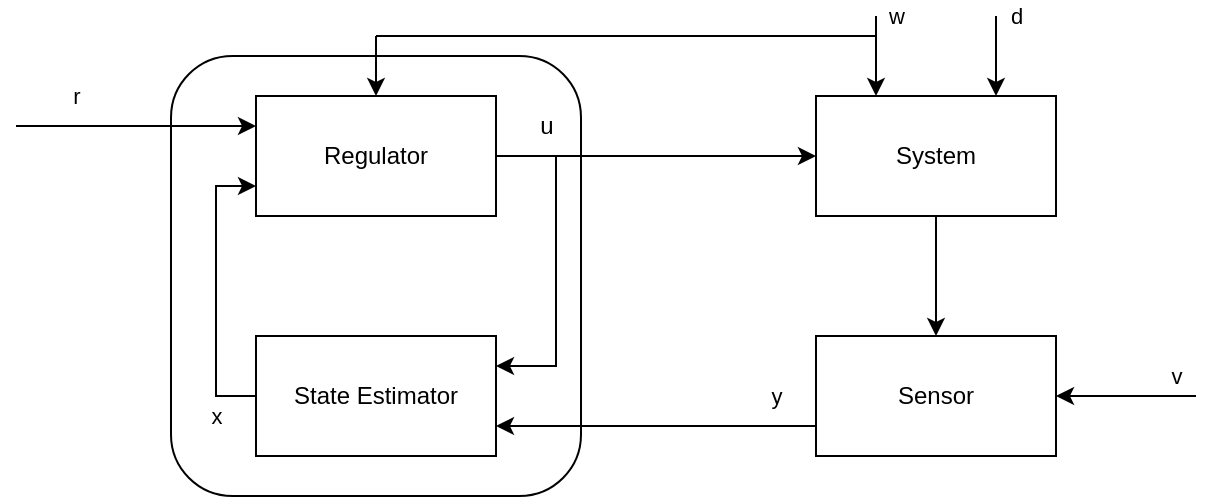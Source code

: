 <mxfile version="22.1.2" type="device">
  <diagram name="Page-1" id="bHUEA7w5ZbbaX_j9BSjd">
    <mxGraphModel dx="565" dy="342" grid="1" gridSize="10" guides="1" tooltips="1" connect="1" arrows="1" fold="1" page="1" pageScale="1" pageWidth="850" pageHeight="1100" math="0" shadow="0">
      <root>
        <mxCell id="0" />
        <mxCell id="1" parent="0" />
        <mxCell id="C2rEyAfm9G7SDzm22lbD-5" value="" style="rounded=1;whiteSpace=wrap;html=1;" vertex="1" parent="1">
          <mxGeometry x="197.5" y="220" width="205" height="220" as="geometry" />
        </mxCell>
        <mxCell id="JpSTIVJ-bI4Lpdjai9Tn-11" style="edgeStyle=orthogonalEdgeStyle;rounded=0;orthogonalLoop=1;jettySize=auto;html=1;exitX=1;exitY=0.5;exitDx=0;exitDy=0;entryX=0;entryY=0.5;entryDx=0;entryDy=0;" parent="1" source="JpSTIVJ-bI4Lpdjai9Tn-1" target="JpSTIVJ-bI4Lpdjai9Tn-3" edge="1">
          <mxGeometry relative="1" as="geometry" />
        </mxCell>
        <mxCell id="JpSTIVJ-bI4Lpdjai9Tn-12" style="edgeStyle=orthogonalEdgeStyle;rounded=0;orthogonalLoop=1;jettySize=auto;html=1;exitX=1;exitY=0.5;exitDx=0;exitDy=0;entryX=1;entryY=0.25;entryDx=0;entryDy=0;" parent="1" source="JpSTIVJ-bI4Lpdjai9Tn-1" target="JpSTIVJ-bI4Lpdjai9Tn-2" edge="1">
          <mxGeometry relative="1" as="geometry">
            <Array as="points">
              <mxPoint x="390" y="270" />
              <mxPoint x="390" y="375" />
            </Array>
          </mxGeometry>
        </mxCell>
        <mxCell id="JpSTIVJ-bI4Lpdjai9Tn-1" value="Regulator" style="rounded=0;whiteSpace=wrap;html=1;" parent="1" vertex="1">
          <mxGeometry x="240" y="240" width="120" height="60" as="geometry" />
        </mxCell>
        <mxCell id="JpSTIVJ-bI4Lpdjai9Tn-5" style="edgeStyle=orthogonalEdgeStyle;rounded=0;orthogonalLoop=1;jettySize=auto;html=1;exitX=0;exitY=0.5;exitDx=0;exitDy=0;entryX=0;entryY=0.75;entryDx=0;entryDy=0;" parent="1" source="JpSTIVJ-bI4Lpdjai9Tn-2" target="JpSTIVJ-bI4Lpdjai9Tn-1" edge="1">
          <mxGeometry relative="1" as="geometry" />
        </mxCell>
        <mxCell id="JpSTIVJ-bI4Lpdjai9Tn-18" value="x" style="edgeLabel;html=1;align=center;verticalAlign=middle;resizable=0;points=[];" parent="JpSTIVJ-bI4Lpdjai9Tn-5" vertex="1" connectable="0">
          <mxGeometry x="-0.257" y="2" relative="1" as="geometry">
            <mxPoint x="2" y="44" as="offset" />
          </mxGeometry>
        </mxCell>
        <mxCell id="JpSTIVJ-bI4Lpdjai9Tn-2" value="State Estimator" style="rounded=0;whiteSpace=wrap;html=1;" parent="1" vertex="1">
          <mxGeometry x="240" y="360" width="120" height="60" as="geometry" />
        </mxCell>
        <mxCell id="JpSTIVJ-bI4Lpdjai9Tn-7" style="edgeStyle=orthogonalEdgeStyle;rounded=0;orthogonalLoop=1;jettySize=auto;html=1;exitX=0.5;exitY=1;exitDx=0;exitDy=0;entryX=0.5;entryY=0;entryDx=0;entryDy=0;" parent="1" source="JpSTIVJ-bI4Lpdjai9Tn-3" target="JpSTIVJ-bI4Lpdjai9Tn-4" edge="1">
          <mxGeometry relative="1" as="geometry" />
        </mxCell>
        <mxCell id="JpSTIVJ-bI4Lpdjai9Tn-3" value="System" style="rounded=0;whiteSpace=wrap;html=1;" parent="1" vertex="1">
          <mxGeometry x="520" y="240" width="120" height="60" as="geometry" />
        </mxCell>
        <mxCell id="JpSTIVJ-bI4Lpdjai9Tn-13" style="edgeStyle=orthogonalEdgeStyle;rounded=0;orthogonalLoop=1;jettySize=auto;html=1;exitX=0;exitY=0.75;exitDx=0;exitDy=0;entryX=1;entryY=0.75;entryDx=0;entryDy=0;" parent="1" source="JpSTIVJ-bI4Lpdjai9Tn-4" target="JpSTIVJ-bI4Lpdjai9Tn-2" edge="1">
          <mxGeometry relative="1" as="geometry" />
        </mxCell>
        <mxCell id="JpSTIVJ-bI4Lpdjai9Tn-14" value="y" style="edgeLabel;html=1;align=center;verticalAlign=middle;resizable=0;points=[];" parent="JpSTIVJ-bI4Lpdjai9Tn-13" vertex="1" connectable="0">
          <mxGeometry x="-0.259" relative="1" as="geometry">
            <mxPoint x="39" y="-15" as="offset" />
          </mxGeometry>
        </mxCell>
        <mxCell id="JpSTIVJ-bI4Lpdjai9Tn-4" value="Sensor" style="rounded=0;whiteSpace=wrap;html=1;" parent="1" vertex="1">
          <mxGeometry x="520" y="360" width="120" height="60" as="geometry" />
        </mxCell>
        <mxCell id="JpSTIVJ-bI4Lpdjai9Tn-6" value="" style="endArrow=classic;html=1;rounded=0;entryX=0;entryY=0.25;entryDx=0;entryDy=0;" parent="1" target="JpSTIVJ-bI4Lpdjai9Tn-1" edge="1">
          <mxGeometry width="50" height="50" relative="1" as="geometry">
            <mxPoint x="120" y="255" as="sourcePoint" />
            <mxPoint x="750" y="510" as="targetPoint" />
            <Array as="points" />
          </mxGeometry>
        </mxCell>
        <mxCell id="JpSTIVJ-bI4Lpdjai9Tn-17" value="r" style="edgeLabel;html=1;align=center;verticalAlign=middle;resizable=0;points=[];" parent="JpSTIVJ-bI4Lpdjai9Tn-6" vertex="1" connectable="0">
          <mxGeometry x="-0.305" y="1" relative="1" as="geometry">
            <mxPoint x="-12" y="-14" as="offset" />
          </mxGeometry>
        </mxCell>
        <mxCell id="JpSTIVJ-bI4Lpdjai9Tn-8" value="" style="endArrow=classic;html=1;rounded=0;entryX=1;entryY=0.5;entryDx=0;entryDy=0;" parent="1" target="JpSTIVJ-bI4Lpdjai9Tn-4" edge="1">
          <mxGeometry width="50" height="50" relative="1" as="geometry">
            <mxPoint x="710" y="390" as="sourcePoint" />
            <mxPoint x="750" y="510" as="targetPoint" />
          </mxGeometry>
        </mxCell>
        <mxCell id="JpSTIVJ-bI4Lpdjai9Tn-9" value="v" style="edgeLabel;html=1;align=center;verticalAlign=middle;resizable=0;points=[];" parent="JpSTIVJ-bI4Lpdjai9Tn-8" vertex="1" connectable="0">
          <mxGeometry x="-0.42" relative="1" as="geometry">
            <mxPoint x="10" y="-10" as="offset" />
          </mxGeometry>
        </mxCell>
        <mxCell id="JpSTIVJ-bI4Lpdjai9Tn-15" value="u&lt;br&gt;" style="text;html=1;align=center;verticalAlign=middle;resizable=0;points=[];autosize=1;strokeColor=none;fillColor=none;" parent="1" vertex="1">
          <mxGeometry x="370" y="240" width="30" height="30" as="geometry" />
        </mxCell>
        <mxCell id="C2rEyAfm9G7SDzm22lbD-1" value="" style="endArrow=classic;html=1;rounded=0;entryX=0.25;entryY=0;entryDx=0;entryDy=0;" edge="1" parent="1" target="JpSTIVJ-bI4Lpdjai9Tn-3">
          <mxGeometry width="50" height="50" relative="1" as="geometry">
            <mxPoint x="550" y="200" as="sourcePoint" />
            <mxPoint x="450" y="500" as="targetPoint" />
          </mxGeometry>
        </mxCell>
        <mxCell id="C2rEyAfm9G7SDzm22lbD-3" value="w" style="edgeLabel;html=1;align=center;verticalAlign=middle;resizable=0;points=[];" vertex="1" connectable="0" parent="C2rEyAfm9G7SDzm22lbD-1">
          <mxGeometry x="-0.3" y="1" relative="1" as="geometry">
            <mxPoint x="9" y="-14" as="offset" />
          </mxGeometry>
        </mxCell>
        <mxCell id="C2rEyAfm9G7SDzm22lbD-2" value="" style="endArrow=classic;html=1;rounded=0;entryX=0.75;entryY=0;entryDx=0;entryDy=0;" edge="1" parent="1" target="JpSTIVJ-bI4Lpdjai9Tn-3">
          <mxGeometry width="50" height="50" relative="1" as="geometry">
            <mxPoint x="610" y="200" as="sourcePoint" />
            <mxPoint x="620" y="220" as="targetPoint" />
          </mxGeometry>
        </mxCell>
        <mxCell id="C2rEyAfm9G7SDzm22lbD-4" value="d" style="edgeLabel;html=1;align=center;verticalAlign=middle;resizable=0;points=[];" vertex="1" connectable="0" parent="C2rEyAfm9G7SDzm22lbD-2">
          <mxGeometry x="-0.45" y="-2" relative="1" as="geometry">
            <mxPoint x="12" y="-11" as="offset" />
          </mxGeometry>
        </mxCell>
        <mxCell id="C2rEyAfm9G7SDzm22lbD-6" value="" style="endArrow=classic;html=1;rounded=0;entryX=0.5;entryY=0;entryDx=0;entryDy=0;" edge="1" parent="1" target="JpSTIVJ-bI4Lpdjai9Tn-1">
          <mxGeometry width="50" height="50" relative="1" as="geometry">
            <mxPoint x="300" y="210" as="sourcePoint" />
            <mxPoint x="540" y="240" as="targetPoint" />
          </mxGeometry>
        </mxCell>
        <mxCell id="C2rEyAfm9G7SDzm22lbD-7" value="" style="endArrow=none;html=1;rounded=0;" edge="1" parent="1">
          <mxGeometry width="50" height="50" relative="1" as="geometry">
            <mxPoint x="300" y="210" as="sourcePoint" />
            <mxPoint x="550" y="210" as="targetPoint" />
          </mxGeometry>
        </mxCell>
      </root>
    </mxGraphModel>
  </diagram>
</mxfile>
